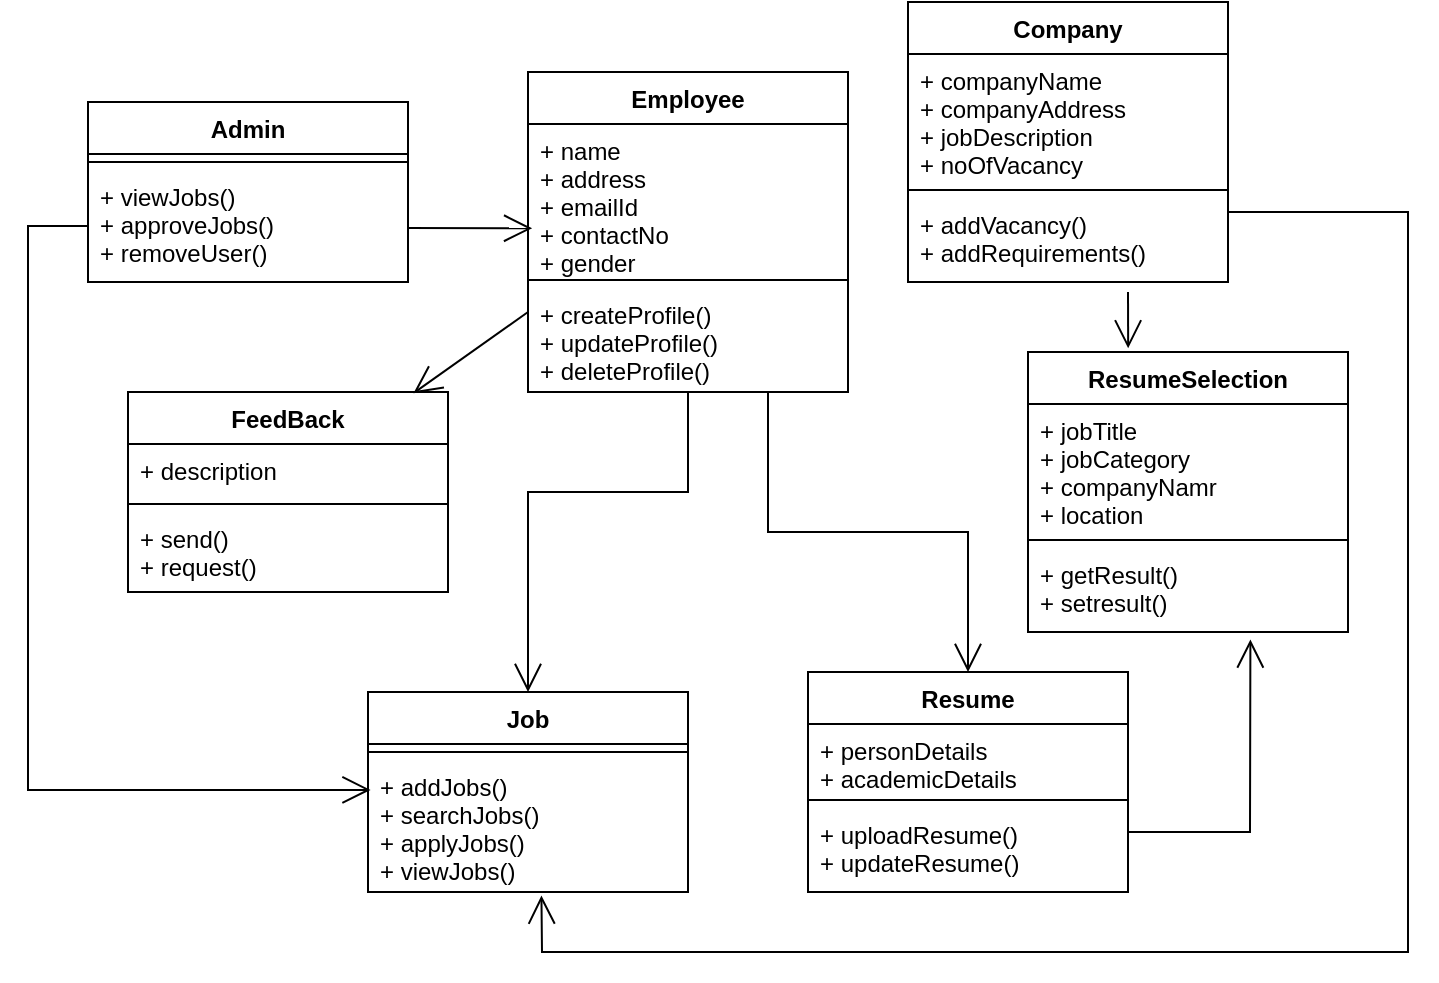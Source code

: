 <mxfile version="15.9.4" type="device"><diagram id="D4570OywM-SfBQvySFoh" name="Page-1"><mxGraphModel dx="1038" dy="579" grid="1" gridSize="10" guides="1" tooltips="1" connect="1" arrows="1" fold="1" page="1" pageScale="1" pageWidth="827" pageHeight="1169" math="0" shadow="0"><root><mxCell id="0"/><mxCell id="1" parent="0"/><mxCell id="-xX-TpJ8AOYAJtpt5TxO-1" value="Employee" style="swimlane;fontStyle=1;align=center;verticalAlign=top;childLayout=stackLayout;horizontal=1;startSize=26;horizontalStack=0;resizeParent=1;resizeParentMax=0;resizeLast=0;collapsible=1;marginBottom=0;" vertex="1" parent="1"><mxGeometry x="300" y="120" width="160" height="160" as="geometry"/></mxCell><mxCell id="-xX-TpJ8AOYAJtpt5TxO-2" value="+ name&#10;+ address&#10;+ emailId&#10;+ contactNo&#10;+ gender" style="text;strokeColor=none;fillColor=none;align=left;verticalAlign=top;spacingLeft=4;spacingRight=4;overflow=hidden;rotatable=0;points=[[0,0.5],[1,0.5]];portConstraint=eastwest;" vertex="1" parent="-xX-TpJ8AOYAJtpt5TxO-1"><mxGeometry y="26" width="160" height="74" as="geometry"/></mxCell><mxCell id="-xX-TpJ8AOYAJtpt5TxO-3" value="" style="line;strokeWidth=1;fillColor=none;align=left;verticalAlign=middle;spacingTop=-1;spacingLeft=3;spacingRight=3;rotatable=0;labelPosition=right;points=[];portConstraint=eastwest;" vertex="1" parent="-xX-TpJ8AOYAJtpt5TxO-1"><mxGeometry y="100" width="160" height="8" as="geometry"/></mxCell><mxCell id="-xX-TpJ8AOYAJtpt5TxO-4" value="+ createProfile()&#10;+ updateProfile()&#10;+ deleteProfile()" style="text;strokeColor=none;fillColor=none;align=left;verticalAlign=top;spacingLeft=4;spacingRight=4;overflow=hidden;rotatable=0;points=[[0,0.5],[1,0.5]];portConstraint=eastwest;" vertex="1" parent="-xX-TpJ8AOYAJtpt5TxO-1"><mxGeometry y="108" width="160" height="52" as="geometry"/></mxCell><mxCell id="-xX-TpJ8AOYAJtpt5TxO-5" value="Company" style="swimlane;fontStyle=1;align=center;verticalAlign=top;childLayout=stackLayout;horizontal=1;startSize=26;horizontalStack=0;resizeParent=1;resizeParentMax=0;resizeLast=0;collapsible=1;marginBottom=0;" vertex="1" parent="1"><mxGeometry x="490" y="85" width="160" height="140" as="geometry"/></mxCell><mxCell id="-xX-TpJ8AOYAJtpt5TxO-6" value="+ companyName&#10;+ companyAddress&#10;+ jobDescription&#10;+ noOfVacancy" style="text;strokeColor=none;fillColor=none;align=left;verticalAlign=top;spacingLeft=4;spacingRight=4;overflow=hidden;rotatable=0;points=[[0,0.5],[1,0.5]];portConstraint=eastwest;" vertex="1" parent="-xX-TpJ8AOYAJtpt5TxO-5"><mxGeometry y="26" width="160" height="64" as="geometry"/></mxCell><mxCell id="-xX-TpJ8AOYAJtpt5TxO-7" value="" style="line;strokeWidth=1;fillColor=none;align=left;verticalAlign=middle;spacingTop=-1;spacingLeft=3;spacingRight=3;rotatable=0;labelPosition=right;points=[];portConstraint=eastwest;" vertex="1" parent="-xX-TpJ8AOYAJtpt5TxO-5"><mxGeometry y="90" width="160" height="8" as="geometry"/></mxCell><mxCell id="-xX-TpJ8AOYAJtpt5TxO-8" value="+ addVacancy()&#10;+ addRequirements()" style="text;strokeColor=none;fillColor=none;align=left;verticalAlign=top;spacingLeft=4;spacingRight=4;overflow=hidden;rotatable=0;points=[[0,0.5],[1,0.5]];portConstraint=eastwest;" vertex="1" parent="-xX-TpJ8AOYAJtpt5TxO-5"><mxGeometry y="98" width="160" height="42" as="geometry"/></mxCell><mxCell id="-xX-TpJ8AOYAJtpt5TxO-10" value="Admin" style="swimlane;fontStyle=1;align=center;verticalAlign=top;childLayout=stackLayout;horizontal=1;startSize=26;horizontalStack=0;resizeParent=1;resizeParentMax=0;resizeLast=0;collapsible=1;marginBottom=0;" vertex="1" parent="1"><mxGeometry x="80" y="135" width="160" height="90" as="geometry"/></mxCell><mxCell id="-xX-TpJ8AOYAJtpt5TxO-12" value="" style="line;strokeWidth=1;fillColor=none;align=left;verticalAlign=middle;spacingTop=-1;spacingLeft=3;spacingRight=3;rotatable=0;labelPosition=right;points=[];portConstraint=eastwest;" vertex="1" parent="-xX-TpJ8AOYAJtpt5TxO-10"><mxGeometry y="26" width="160" height="8" as="geometry"/></mxCell><mxCell id="-xX-TpJ8AOYAJtpt5TxO-13" value="+ viewJobs()&#10;+ approveJobs()&#10;+ removeUser()" style="text;strokeColor=none;fillColor=none;align=left;verticalAlign=top;spacingLeft=4;spacingRight=4;overflow=hidden;rotatable=0;points=[[0,0.5],[1,0.5]];portConstraint=eastwest;" vertex="1" parent="-xX-TpJ8AOYAJtpt5TxO-10"><mxGeometry y="34" width="160" height="56" as="geometry"/></mxCell><mxCell id="-xX-TpJ8AOYAJtpt5TxO-14" value="ResumeSelection" style="swimlane;fontStyle=1;align=center;verticalAlign=top;childLayout=stackLayout;horizontal=1;startSize=26;horizontalStack=0;resizeParent=1;resizeParentMax=0;resizeLast=0;collapsible=1;marginBottom=0;" vertex="1" parent="1"><mxGeometry x="550" y="260" width="160" height="140" as="geometry"/></mxCell><mxCell id="-xX-TpJ8AOYAJtpt5TxO-15" value="+ jobTitle&#10;+ jobCategory&#10;+ companyNamr&#10;+ location" style="text;strokeColor=none;fillColor=none;align=left;verticalAlign=top;spacingLeft=4;spacingRight=4;overflow=hidden;rotatable=0;points=[[0,0.5],[1,0.5]];portConstraint=eastwest;" vertex="1" parent="-xX-TpJ8AOYAJtpt5TxO-14"><mxGeometry y="26" width="160" height="64" as="geometry"/></mxCell><mxCell id="-xX-TpJ8AOYAJtpt5TxO-16" value="" style="line;strokeWidth=1;fillColor=none;align=left;verticalAlign=middle;spacingTop=-1;spacingLeft=3;spacingRight=3;rotatable=0;labelPosition=right;points=[];portConstraint=eastwest;" vertex="1" parent="-xX-TpJ8AOYAJtpt5TxO-14"><mxGeometry y="90" width="160" height="8" as="geometry"/></mxCell><mxCell id="-xX-TpJ8AOYAJtpt5TxO-17" value="+ getResult()&#10;+ setresult()" style="text;strokeColor=none;fillColor=none;align=left;verticalAlign=top;spacingLeft=4;spacingRight=4;overflow=hidden;rotatable=0;points=[[0,0.5],[1,0.5]];portConstraint=eastwest;" vertex="1" parent="-xX-TpJ8AOYAJtpt5TxO-14"><mxGeometry y="98" width="160" height="42" as="geometry"/></mxCell><mxCell id="-xX-TpJ8AOYAJtpt5TxO-18" value="Resume" style="swimlane;fontStyle=1;align=center;verticalAlign=top;childLayout=stackLayout;horizontal=1;startSize=26;horizontalStack=0;resizeParent=1;resizeParentMax=0;resizeLast=0;collapsible=1;marginBottom=0;" vertex="1" parent="1"><mxGeometry x="440" y="420" width="160" height="110" as="geometry"/></mxCell><mxCell id="-xX-TpJ8AOYAJtpt5TxO-19" value="+ personDetails&#10;+ academicDetails" style="text;strokeColor=none;fillColor=none;align=left;verticalAlign=top;spacingLeft=4;spacingRight=4;overflow=hidden;rotatable=0;points=[[0,0.5],[1,0.5]];portConstraint=eastwest;" vertex="1" parent="-xX-TpJ8AOYAJtpt5TxO-18"><mxGeometry y="26" width="160" height="34" as="geometry"/></mxCell><mxCell id="-xX-TpJ8AOYAJtpt5TxO-20" value="" style="line;strokeWidth=1;fillColor=none;align=left;verticalAlign=middle;spacingTop=-1;spacingLeft=3;spacingRight=3;rotatable=0;labelPosition=right;points=[];portConstraint=eastwest;" vertex="1" parent="-xX-TpJ8AOYAJtpt5TxO-18"><mxGeometry y="60" width="160" height="8" as="geometry"/></mxCell><mxCell id="-xX-TpJ8AOYAJtpt5TxO-21" value="+ uploadResume()&#10;+ updateResume()" style="text;strokeColor=none;fillColor=none;align=left;verticalAlign=top;spacingLeft=4;spacingRight=4;overflow=hidden;rotatable=0;points=[[0,0.5],[1,0.5]];portConstraint=eastwest;" vertex="1" parent="-xX-TpJ8AOYAJtpt5TxO-18"><mxGeometry y="68" width="160" height="42" as="geometry"/></mxCell><mxCell id="-xX-TpJ8AOYAJtpt5TxO-22" value="Job" style="swimlane;fontStyle=1;align=center;verticalAlign=top;childLayout=stackLayout;horizontal=1;startSize=26;horizontalStack=0;resizeParent=1;resizeParentMax=0;resizeLast=0;collapsible=1;marginBottom=0;" vertex="1" parent="1"><mxGeometry x="220" y="430" width="160" height="100" as="geometry"/></mxCell><mxCell id="-xX-TpJ8AOYAJtpt5TxO-24" value="" style="line;strokeWidth=1;fillColor=none;align=left;verticalAlign=middle;spacingTop=-1;spacingLeft=3;spacingRight=3;rotatable=0;labelPosition=right;points=[];portConstraint=eastwest;" vertex="1" parent="-xX-TpJ8AOYAJtpt5TxO-22"><mxGeometry y="26" width="160" height="8" as="geometry"/></mxCell><mxCell id="-xX-TpJ8AOYAJtpt5TxO-25" value="+ addJobs()&#10;+ searchJobs()&#10;+ applyJobs()&#10;+ viewJobs()" style="text;strokeColor=none;fillColor=none;align=left;verticalAlign=top;spacingLeft=4;spacingRight=4;overflow=hidden;rotatable=0;points=[[0,0.5],[1,0.5]];portConstraint=eastwest;" vertex="1" parent="-xX-TpJ8AOYAJtpt5TxO-22"><mxGeometry y="34" width="160" height="66" as="geometry"/></mxCell><mxCell id="-xX-TpJ8AOYAJtpt5TxO-26" value="FeedBack" style="swimlane;fontStyle=1;align=center;verticalAlign=top;childLayout=stackLayout;horizontal=1;startSize=26;horizontalStack=0;resizeParent=1;resizeParentMax=0;resizeLast=0;collapsible=1;marginBottom=0;" vertex="1" parent="1"><mxGeometry x="100" y="280" width="160" height="100" as="geometry"/></mxCell><mxCell id="-xX-TpJ8AOYAJtpt5TxO-27" value="+ description" style="text;strokeColor=none;fillColor=none;align=left;verticalAlign=top;spacingLeft=4;spacingRight=4;overflow=hidden;rotatable=0;points=[[0,0.5],[1,0.5]];portConstraint=eastwest;" vertex="1" parent="-xX-TpJ8AOYAJtpt5TxO-26"><mxGeometry y="26" width="160" height="26" as="geometry"/></mxCell><mxCell id="-xX-TpJ8AOYAJtpt5TxO-28" value="" style="line;strokeWidth=1;fillColor=none;align=left;verticalAlign=middle;spacingTop=-1;spacingLeft=3;spacingRight=3;rotatable=0;labelPosition=right;points=[];portConstraint=eastwest;" vertex="1" parent="-xX-TpJ8AOYAJtpt5TxO-26"><mxGeometry y="52" width="160" height="8" as="geometry"/></mxCell><mxCell id="-xX-TpJ8AOYAJtpt5TxO-29" value="+ send()&#10;+ request()" style="text;strokeColor=none;fillColor=none;align=left;verticalAlign=top;spacingLeft=4;spacingRight=4;overflow=hidden;rotatable=0;points=[[0,0.5],[1,0.5]];portConstraint=eastwest;" vertex="1" parent="-xX-TpJ8AOYAJtpt5TxO-26"><mxGeometry y="60" width="160" height="40" as="geometry"/></mxCell><mxCell id="-xX-TpJ8AOYAJtpt5TxO-38" value="" style="endArrow=open;endFill=1;endSize=12;html=1;rounded=0;entryX=0.013;entryY=0.705;entryDx=0;entryDy=0;entryPerimeter=0;" edge="1" parent="1" target="-xX-TpJ8AOYAJtpt5TxO-2"><mxGeometry width="160" relative="1" as="geometry"><mxPoint x="240" y="198" as="sourcePoint"/><mxPoint x="490" y="300" as="targetPoint"/></mxGeometry></mxCell><mxCell id="-xX-TpJ8AOYAJtpt5TxO-39" value="" style="endArrow=open;endFill=1;endSize=12;html=1;rounded=0;entryX=0.008;entryY=0.227;entryDx=0;entryDy=0;entryPerimeter=0;exitX=0;exitY=0.5;exitDx=0;exitDy=0;" edge="1" parent="1" source="-xX-TpJ8AOYAJtpt5TxO-13" target="-xX-TpJ8AOYAJtpt5TxO-25"><mxGeometry width="160" relative="1" as="geometry"><mxPoint x="230" y="208" as="sourcePoint"/><mxPoint x="312.08" y="208.17" as="targetPoint"/><Array as="points"><mxPoint x="50" y="197"/><mxPoint x="50" y="479"/></Array></mxGeometry></mxCell><mxCell id="-xX-TpJ8AOYAJtpt5TxO-40" value="" style="endArrow=open;endFill=1;endSize=12;html=1;rounded=0;entryX=0.5;entryY=0;entryDx=0;entryDy=0;" edge="1" parent="1" source="-xX-TpJ8AOYAJtpt5TxO-4" target="-xX-TpJ8AOYAJtpt5TxO-22"><mxGeometry width="160" relative="1" as="geometry"><mxPoint x="230" y="208" as="sourcePoint"/><mxPoint x="312.08" y="208.17" as="targetPoint"/><Array as="points"><mxPoint x="380" y="330"/><mxPoint x="300" y="330"/></Array></mxGeometry></mxCell><mxCell id="-xX-TpJ8AOYAJtpt5TxO-41" value="" style="endArrow=open;endFill=1;endSize=12;html=1;rounded=0;entryX=0.892;entryY=0.006;entryDx=0;entryDy=0;entryPerimeter=0;exitX=0;exitY=0.231;exitDx=0;exitDy=0;exitPerimeter=0;" edge="1" parent="1" source="-xX-TpJ8AOYAJtpt5TxO-4" target="-xX-TpJ8AOYAJtpt5TxO-26"><mxGeometry width="160" relative="1" as="geometry"><mxPoint x="240" y="218" as="sourcePoint"/><mxPoint x="322.08" y="218.17" as="targetPoint"/></mxGeometry></mxCell><mxCell id="-xX-TpJ8AOYAJtpt5TxO-42" value="" style="endArrow=open;endFill=1;endSize=12;html=1;rounded=0;entryX=0.5;entryY=0;entryDx=0;entryDy=0;" edge="1" parent="1" target="-xX-TpJ8AOYAJtpt5TxO-18"><mxGeometry width="160" relative="1" as="geometry"><mxPoint x="420" y="280" as="sourcePoint"/><mxPoint x="332.08" y="228.17" as="targetPoint"/><Array as="points"><mxPoint x="420" y="350"/><mxPoint x="520" y="350"/></Array></mxGeometry></mxCell><mxCell id="-xX-TpJ8AOYAJtpt5TxO-46" value="" style="endArrow=open;endFill=1;endSize=12;html=1;rounded=0;entryX=0.313;entryY=-0.013;entryDx=0;entryDy=0;entryPerimeter=0;" edge="1" parent="1" target="-xX-TpJ8AOYAJtpt5TxO-14"><mxGeometry width="160" relative="1" as="geometry"><mxPoint x="600" y="230" as="sourcePoint"/><mxPoint x="362.08" y="258.17" as="targetPoint"/></mxGeometry></mxCell><mxCell id="-xX-TpJ8AOYAJtpt5TxO-47" value="" style="endArrow=open;endFill=1;endSize=12;html=1;rounded=0;exitX=1;exitY=0.167;exitDx=0;exitDy=0;exitPerimeter=0;entryX=0.542;entryY=1.027;entryDx=0;entryDy=0;entryPerimeter=0;" edge="1" parent="1" source="-xX-TpJ8AOYAJtpt5TxO-8" target="-xX-TpJ8AOYAJtpt5TxO-25"><mxGeometry width="160" relative="1" as="geometry"><mxPoint x="290" y="268" as="sourcePoint"/><mxPoint x="800" y="200" as="targetPoint"/><Array as="points"><mxPoint x="740" y="190"/><mxPoint x="740" y="560"/><mxPoint x="307" y="560"/></Array></mxGeometry></mxCell><mxCell id="-xX-TpJ8AOYAJtpt5TxO-48" value="" style="endArrow=open;endFill=1;endSize=12;html=1;rounded=0;entryX=0.695;entryY=1.09;entryDx=0;entryDy=0;entryPerimeter=0;exitX=1;exitY=0.286;exitDx=0;exitDy=0;exitPerimeter=0;" edge="1" parent="1" source="-xX-TpJ8AOYAJtpt5TxO-21" target="-xX-TpJ8AOYAJtpt5TxO-17"><mxGeometry width="160" relative="1" as="geometry"><mxPoint x="300" y="278" as="sourcePoint"/><mxPoint x="382.08" y="278.17" as="targetPoint"/><Array as="points"><mxPoint x="661" y="500"/></Array></mxGeometry></mxCell></root></mxGraphModel></diagram></mxfile>